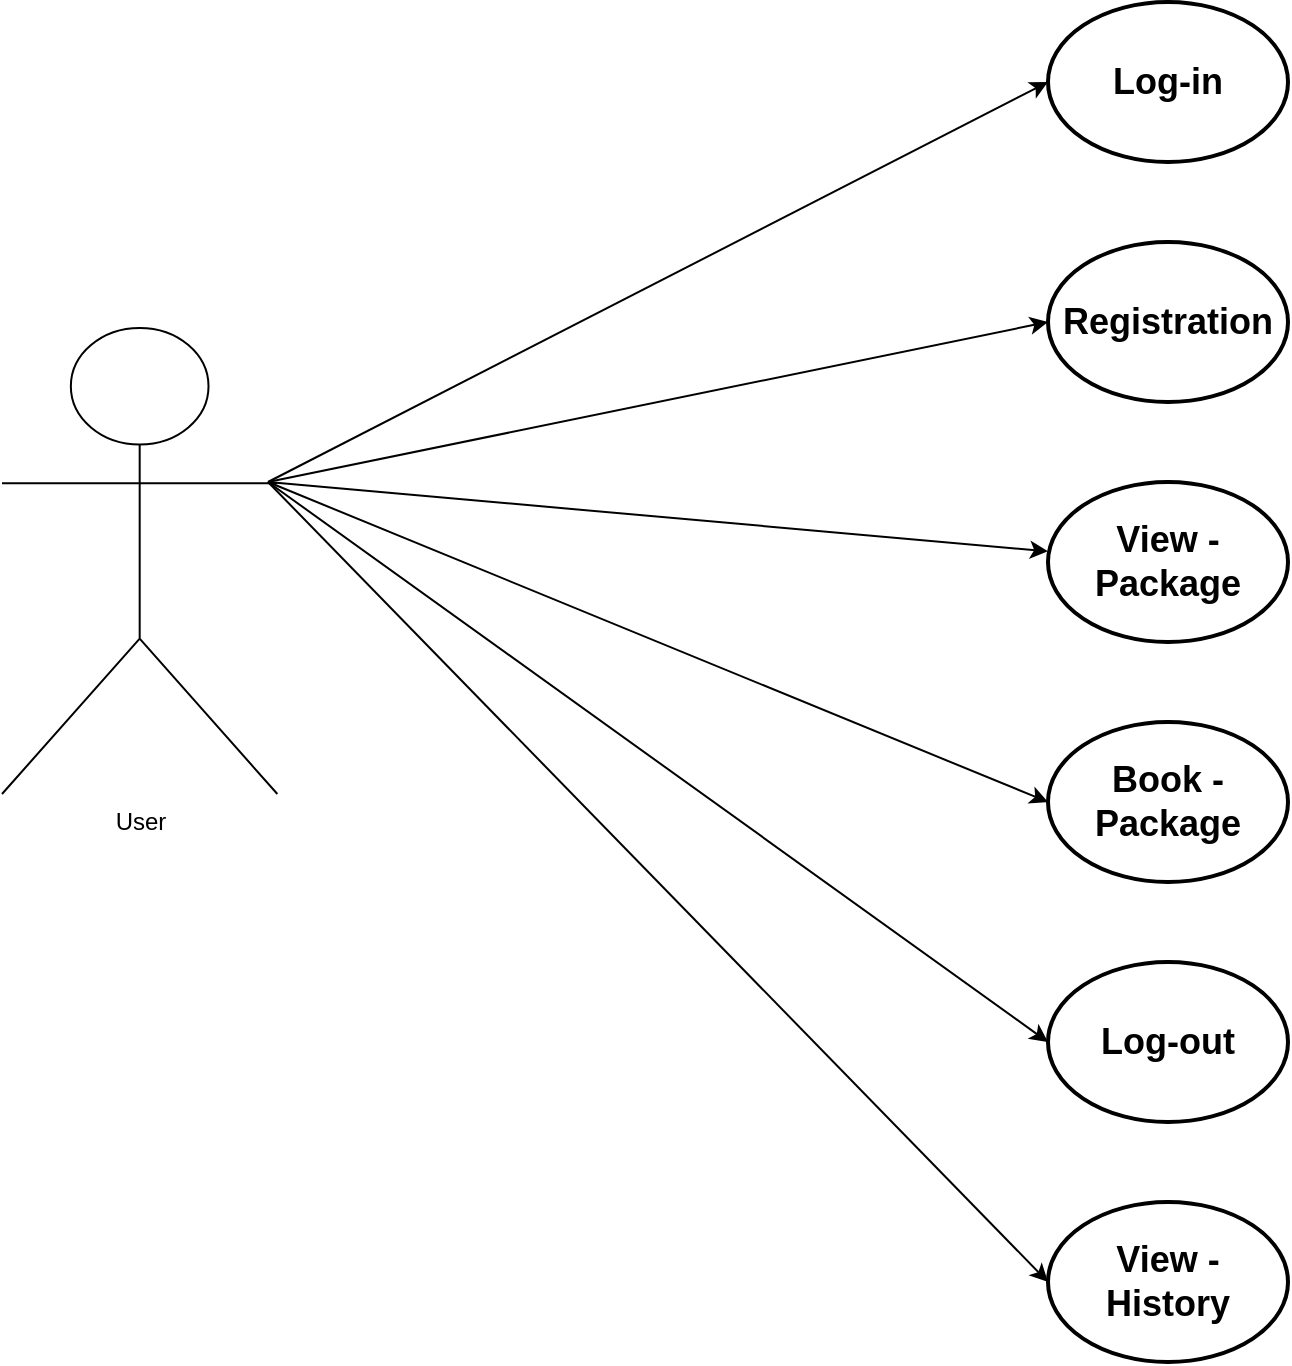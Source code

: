 <mxfile version="21.7.5" type="device">
  <diagram name="Page-1" id="CJXiwh7ml6L0dMquNYNv">
    <mxGraphModel dx="1500" dy="763" grid="1" gridSize="10" guides="1" tooltips="1" connect="1" arrows="1" fold="1" page="1" pageScale="1" pageWidth="1169" pageHeight="827" math="0" shadow="0">
      <root>
        <mxCell id="0" />
        <mxCell id="1" parent="0" />
        <mxCell id="SGVEufUsIXU6KCL77VjN-2" value="User" style="shape=umlActor;verticalLabelPosition=bottom;verticalAlign=top;html=1;outlineConnect=0;" vertex="1" parent="1">
          <mxGeometry x="97" y="203" width="137.68" height="233" as="geometry" />
        </mxCell>
        <mxCell id="SGVEufUsIXU6KCL77VjN-4" value="&lt;h2&gt;Registration&lt;/h2&gt;" style="strokeWidth=2;html=1;shape=mxgraph.flowchart.start_1;whiteSpace=wrap;" vertex="1" parent="1">
          <mxGeometry x="620" y="160" width="120" height="80" as="geometry" />
        </mxCell>
        <mxCell id="SGVEufUsIXU6KCL77VjN-7" value="&lt;h2&gt;View - Package&lt;/h2&gt;" style="strokeWidth=2;html=1;shape=mxgraph.flowchart.start_1;whiteSpace=wrap;" vertex="1" parent="1">
          <mxGeometry x="620" y="280" width="120" height="80" as="geometry" />
        </mxCell>
        <mxCell id="SGVEufUsIXU6KCL77VjN-8" value="&lt;h2&gt;Book - Package&lt;/h2&gt;" style="strokeWidth=2;html=1;shape=mxgraph.flowchart.start_1;whiteSpace=wrap;" vertex="1" parent="1">
          <mxGeometry x="620" y="400" width="120" height="80" as="geometry" />
        </mxCell>
        <mxCell id="SGVEufUsIXU6KCL77VjN-9" value="&lt;h2&gt;Log-out&lt;/h2&gt;" style="strokeWidth=2;html=1;shape=mxgraph.flowchart.start_1;whiteSpace=wrap;" vertex="1" parent="1">
          <mxGeometry x="620" y="520" width="120" height="80" as="geometry" />
        </mxCell>
        <mxCell id="SGVEufUsIXU6KCL77VjN-10" value="&lt;h2&gt;Log-in&lt;/h2&gt;" style="strokeWidth=2;html=1;shape=mxgraph.flowchart.start_1;whiteSpace=wrap;" vertex="1" parent="1">
          <mxGeometry x="620" y="40" width="120" height="80" as="geometry" />
        </mxCell>
        <mxCell id="SGVEufUsIXU6KCL77VjN-11" value="&lt;h2&gt;View - History&lt;/h2&gt;" style="strokeWidth=2;html=1;shape=mxgraph.flowchart.start_1;whiteSpace=wrap;" vertex="1" parent="1">
          <mxGeometry x="620" y="640" width="120" height="80" as="geometry" />
        </mxCell>
        <mxCell id="SGVEufUsIXU6KCL77VjN-12" value="" style="endArrow=classic;html=1;rounded=0;" edge="1" parent="1" target="SGVEufUsIXU6KCL77VjN-7">
          <mxGeometry width="50" height="50" relative="1" as="geometry">
            <mxPoint x="230" y="280" as="sourcePoint" />
            <mxPoint x="610" y="320" as="targetPoint" />
          </mxGeometry>
        </mxCell>
        <mxCell id="SGVEufUsIXU6KCL77VjN-13" value="" style="endArrow=classic;html=1;rounded=0;entryX=0;entryY=0.5;entryDx=0;entryDy=0;entryPerimeter=0;" edge="1" parent="1" target="SGVEufUsIXU6KCL77VjN-4">
          <mxGeometry width="50" height="50" relative="1" as="geometry">
            <mxPoint x="230" y="280" as="sourcePoint" />
            <mxPoint x="610" y="320" as="targetPoint" />
          </mxGeometry>
        </mxCell>
        <mxCell id="SGVEufUsIXU6KCL77VjN-14" value="" style="endArrow=classic;html=1;rounded=0;entryX=0;entryY=0.5;entryDx=0;entryDy=0;entryPerimeter=0;" edge="1" parent="1" target="SGVEufUsIXU6KCL77VjN-10">
          <mxGeometry width="50" height="50" relative="1" as="geometry">
            <mxPoint x="230" y="280" as="sourcePoint" />
            <mxPoint x="620" y="211" as="targetPoint" />
          </mxGeometry>
        </mxCell>
        <mxCell id="SGVEufUsIXU6KCL77VjN-15" value="" style="endArrow=classic;html=1;rounded=0;entryX=0;entryY=0.5;entryDx=0;entryDy=0;entryPerimeter=0;" edge="1" parent="1" target="SGVEufUsIXU6KCL77VjN-8">
          <mxGeometry width="50" height="50" relative="1" as="geometry">
            <mxPoint x="230" y="280" as="sourcePoint" />
            <mxPoint x="620" y="315" as="targetPoint" />
          </mxGeometry>
        </mxCell>
        <mxCell id="SGVEufUsIXU6KCL77VjN-16" value="" style="endArrow=classic;html=1;rounded=0;entryX=0;entryY=0.5;entryDx=0;entryDy=0;entryPerimeter=0;" edge="1" parent="1" target="SGVEufUsIXU6KCL77VjN-9">
          <mxGeometry width="50" height="50" relative="1" as="geometry">
            <mxPoint x="230" y="280" as="sourcePoint" />
            <mxPoint x="620" y="440" as="targetPoint" />
          </mxGeometry>
        </mxCell>
        <mxCell id="SGVEufUsIXU6KCL77VjN-17" value="" style="endArrow=classic;html=1;rounded=0;entryX=0;entryY=0.5;entryDx=0;entryDy=0;entryPerimeter=0;" edge="1" parent="1" target="SGVEufUsIXU6KCL77VjN-11">
          <mxGeometry width="50" height="50" relative="1" as="geometry">
            <mxPoint x="230" y="280" as="sourcePoint" />
            <mxPoint x="630" y="570" as="targetPoint" />
          </mxGeometry>
        </mxCell>
      </root>
    </mxGraphModel>
  </diagram>
</mxfile>
